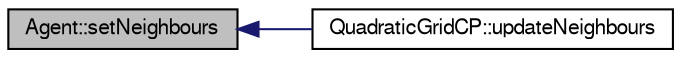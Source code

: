 digraph "Agent::setNeighbours"
{
  edge [fontname="FreeSans",fontsize="10",labelfontname="FreeSans",labelfontsize="10"];
  node [fontname="FreeSans",fontsize="10",shape=record];
  rankdir="LR";
  Node1 [label="Agent::setNeighbours",height=0.2,width=0.4,color="black", fillcolor="grey75", style="filled" fontcolor="black"];
  Node1 -> Node2 [dir="back",color="midnightblue",fontsize="10",style="solid",fontname="FreeSans"];
  Node2 [label="QuadraticGridCP::updateNeighbours",height=0.2,width=0.4,color="black", fillcolor="white", style="filled",URL="$class_quadratic_grid_c_p.html#a2c3bb856105d9888f7c2d043296303f5",tooltip="Update the neighbours of _agents. "];
}
